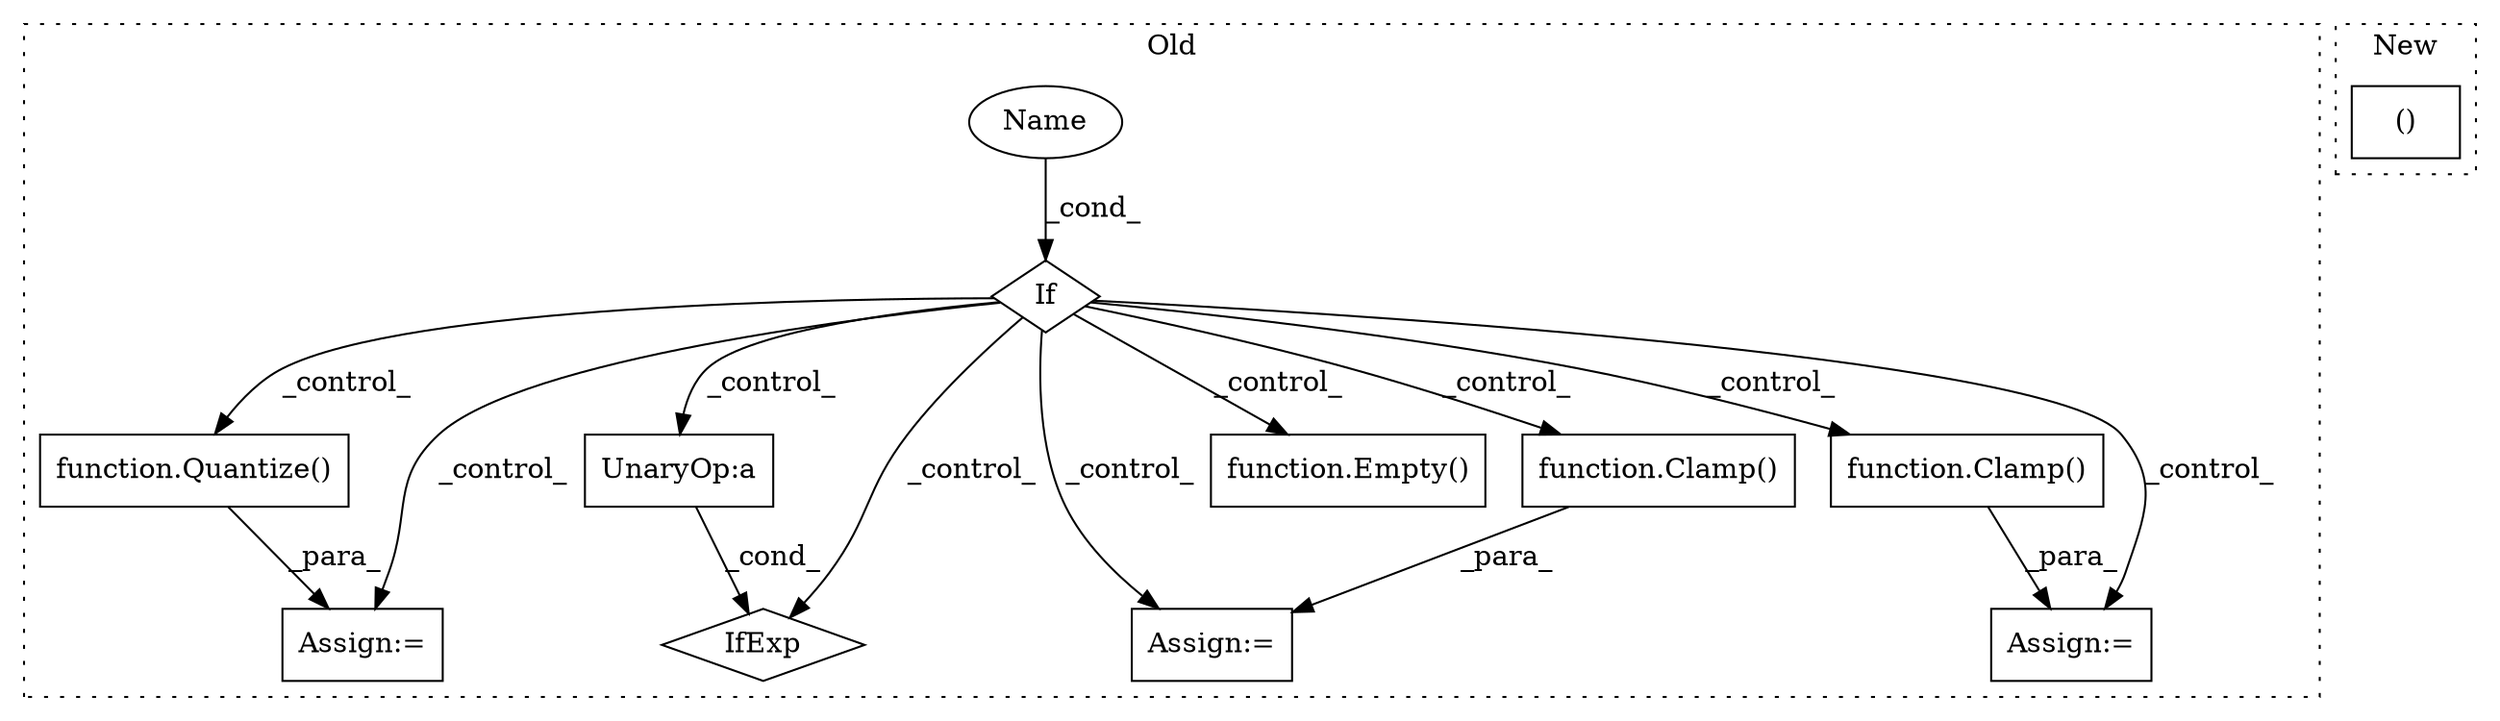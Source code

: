 digraph G {
subgraph cluster0 {
1 [label="function.Quantize()" a="75" s="19220" l="66" shape="box"];
3 [label="If" a="96" s="19175,19190" l="3,14" shape="diamond"];
4 [label="function.Clamp()" a="75" s="19386" l="52" shape="box"];
5 [label="UnaryOp:a" a="61" s="19329" l="8" shape="box"];
6 [label="function.Clamp()" a="75" s="19739" l="30" shape="box"];
7 [label="IfExp" a="51" s="19325,19337" l="4,6" shape="diamond"];
8 [label="Name" a="87" s="19178" l="12" shape="ellipse"];
9 [label="function.Empty()" a="75" s="19665" l="7" shape="box"];
10 [label="Assign:=" a="68" s="19217" l="3" shape="box"];
11 [label="Assign:=" a="68" s="19383" l="3" shape="box"];
12 [label="Assign:=" a="68" s="19736" l="3" shape="box"];
label = "Old";
style="dotted";
}
subgraph cluster1 {
2 [label="()" a="54" s="20096" l="12" shape="box"];
label = "New";
style="dotted";
}
1 -> 10 [label="_para_"];
3 -> 12 [label="_control_"];
3 -> 5 [label="_control_"];
3 -> 10 [label="_control_"];
3 -> 11 [label="_control_"];
3 -> 9 [label="_control_"];
3 -> 4 [label="_control_"];
3 -> 6 [label="_control_"];
3 -> 7 [label="_control_"];
3 -> 1 [label="_control_"];
4 -> 11 [label="_para_"];
5 -> 7 [label="_cond_"];
6 -> 12 [label="_para_"];
8 -> 3 [label="_cond_"];
}